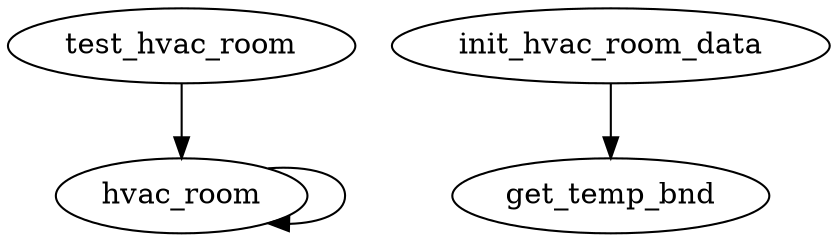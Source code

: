 /* Created by mdot for Matlab */
digraph m2html {
  hvac_room -> hvac_room;
  init_hvac_room_data -> get_temp_bnd;
  test_hvac_room -> hvac_room;

  get_temp_bnd [URL="get_temp_bnd.html"];
  hvac_room [URL="hvac_room.html"];
  init_hvac_room_data [URL="init_hvac_room_data.html"];
  test_hvac_room [URL="test_hvac_room.html"];
}
